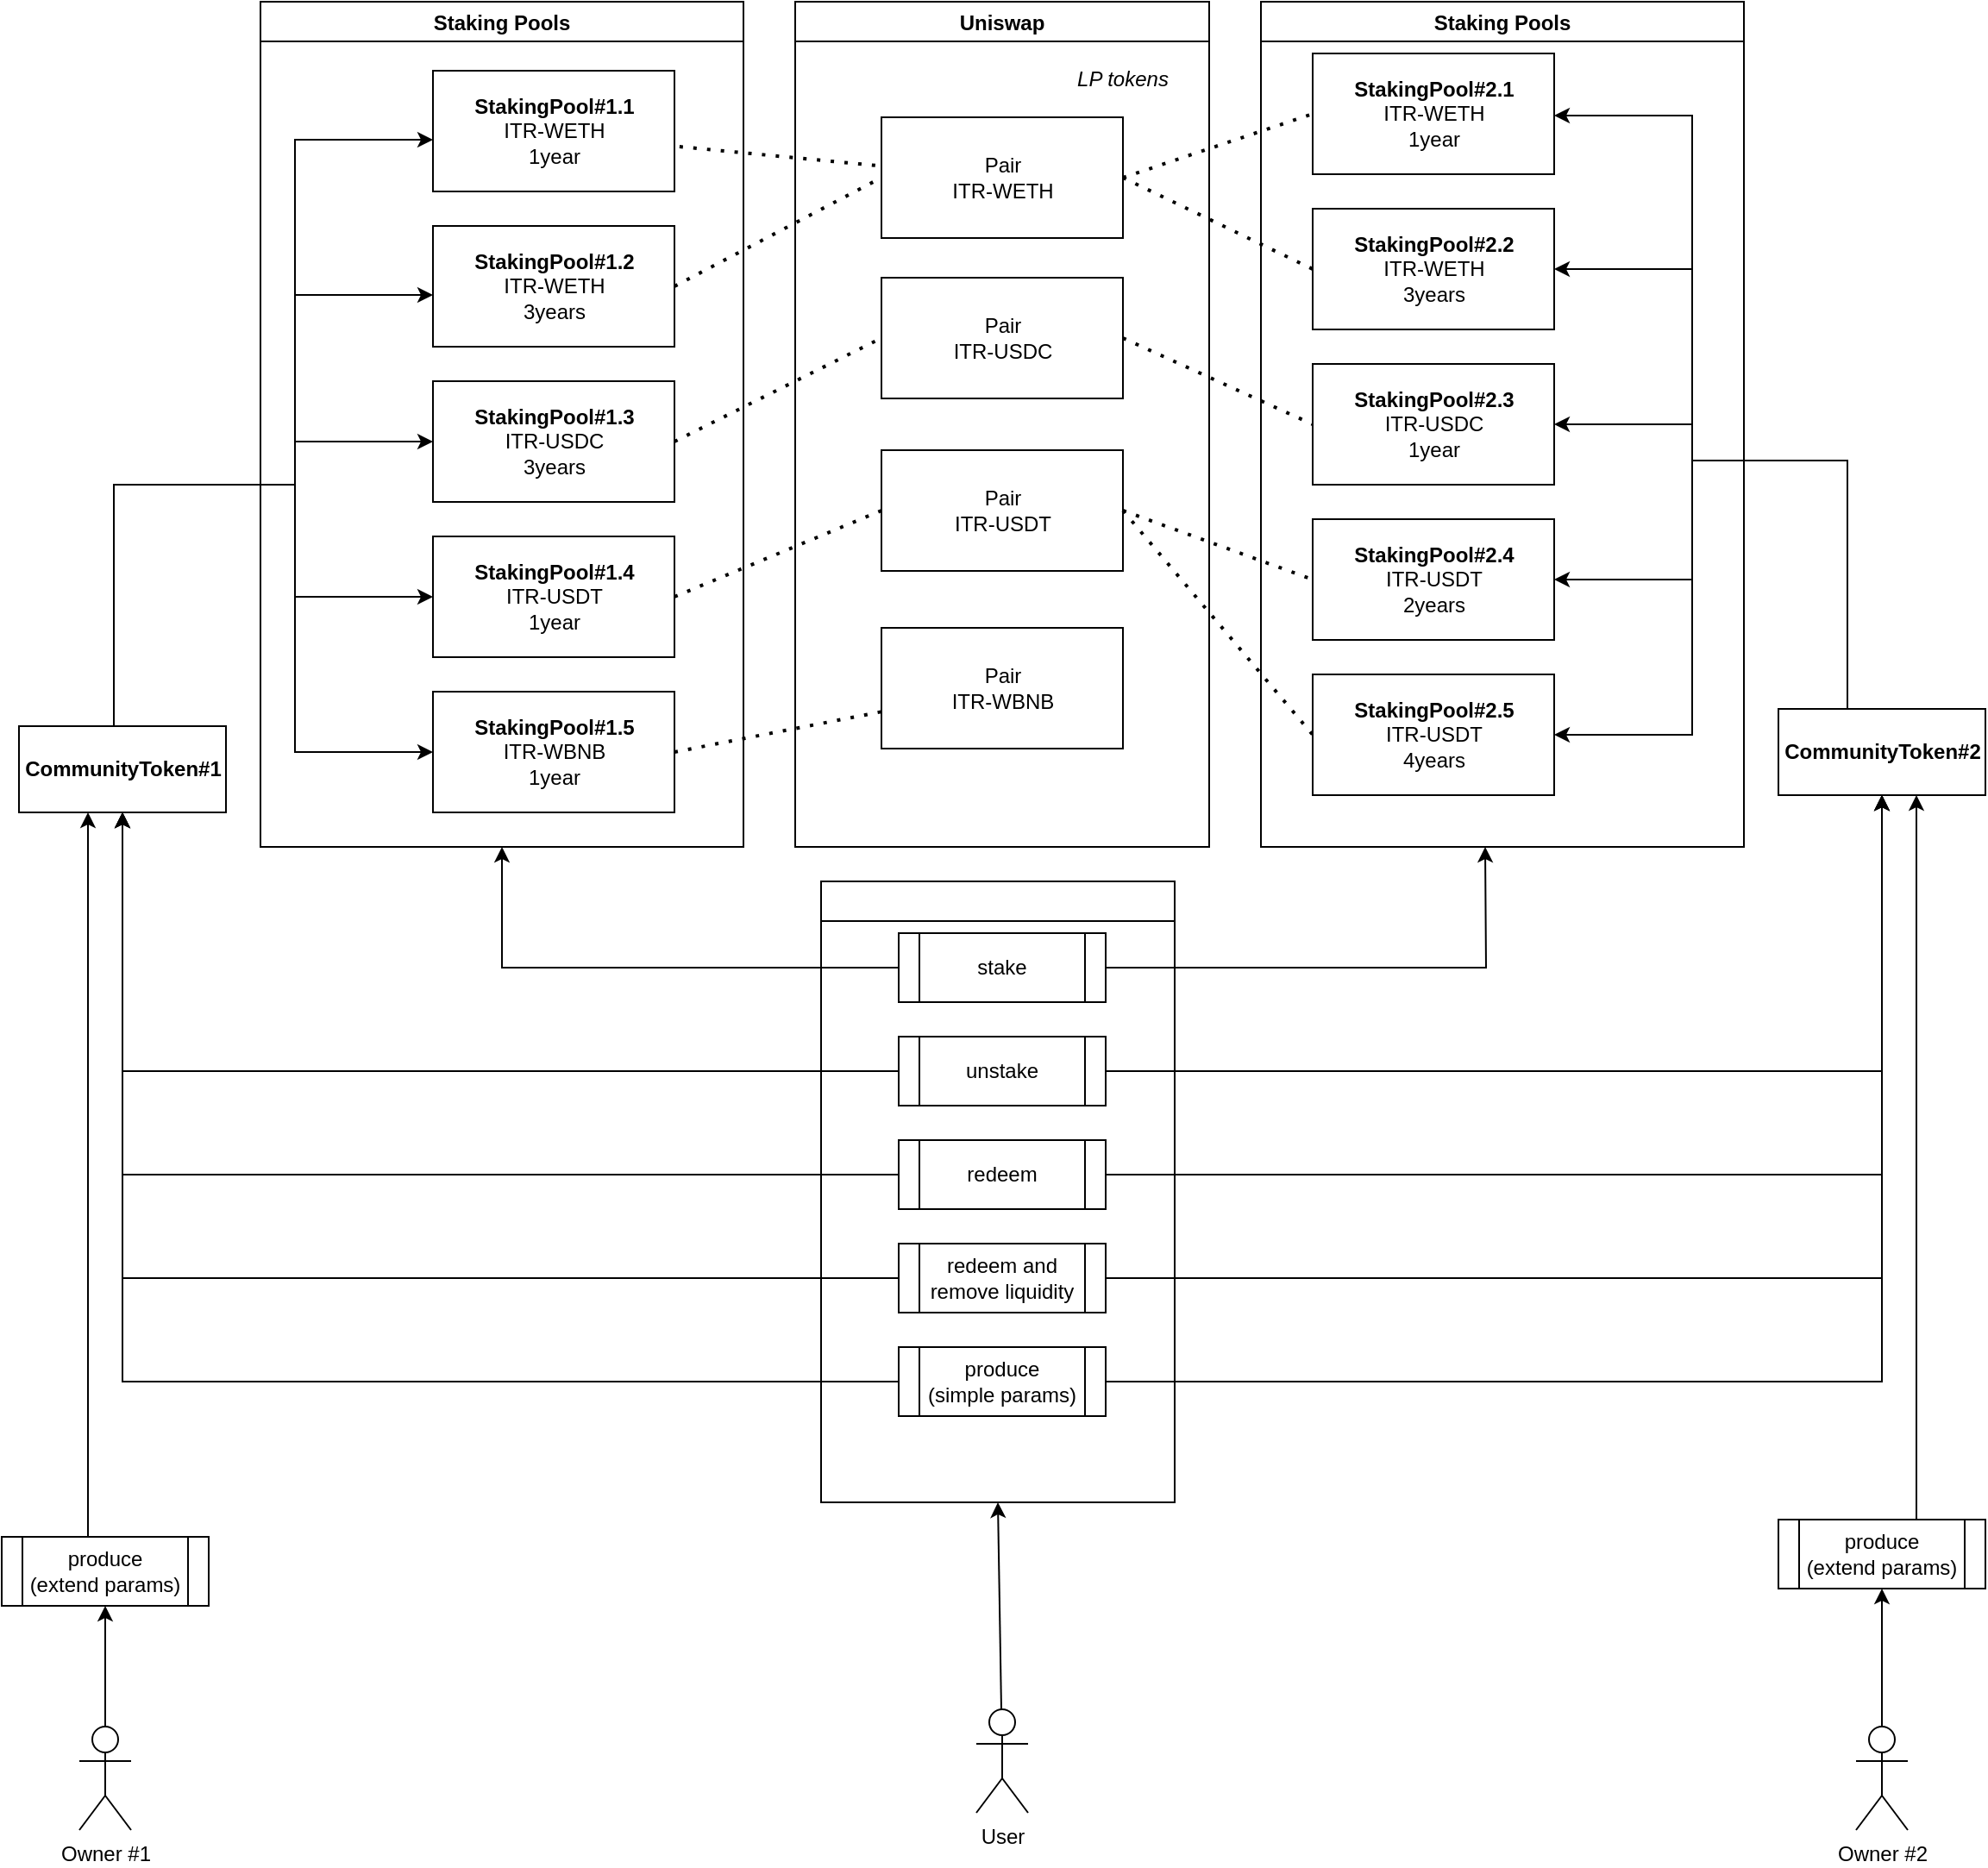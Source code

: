 <mxfile version="16.5.1" type="device"><diagram id="C5RBs43oDa-KdzZeNtuy" name="Page-1"><mxGraphModel dx="1102" dy="985" grid="1" gridSize="10" guides="1" tooltips="1" connect="1" arrows="1" fold="1" page="1" pageScale="1" pageWidth="1169" pageHeight="1654" math="0" shadow="0"><root><mxCell id="WIyWlLk6GJQsqaUBKTNV-0"/><mxCell id="WIyWlLk6GJQsqaUBKTNV-1" parent="WIyWlLk6GJQsqaUBKTNV-0"/><mxCell id="Opan7IK4Qjd1TwW2_c12-38" style="edgeStyle=orthogonalEdgeStyle;rounded=0;orthogonalLoop=1;jettySize=auto;html=1;entryX=0;entryY=0.5;entryDx=0;entryDy=0;" parent="WIyWlLk6GJQsqaUBKTNV-1" source="Opan7IK4Qjd1TwW2_c12-13" target="Opan7IK4Qjd1TwW2_c12-20" edge="1"><mxGeometry relative="1" as="geometry"><Array as="points"><mxPoint x="75" y="320"/><mxPoint x="180" y="320"/><mxPoint x="180" y="475"/></Array></mxGeometry></mxCell><mxCell id="Opan7IK4Qjd1TwW2_c12-39" style="edgeStyle=orthogonalEdgeStyle;rounded=0;orthogonalLoop=1;jettySize=auto;html=1;" parent="WIyWlLk6GJQsqaUBKTNV-1" source="Opan7IK4Qjd1TwW2_c12-13" target="Opan7IK4Qjd1TwW2_c12-23" edge="1"><mxGeometry relative="1" as="geometry"><Array as="points"><mxPoint x="75" y="320"/><mxPoint x="180" y="320"/><mxPoint x="180" y="385"/></Array></mxGeometry></mxCell><mxCell id="Opan7IK4Qjd1TwW2_c12-40" style="edgeStyle=orthogonalEdgeStyle;rounded=0;orthogonalLoop=1;jettySize=auto;html=1;" parent="WIyWlLk6GJQsqaUBKTNV-1" source="Opan7IK4Qjd1TwW2_c12-13" target="Opan7IK4Qjd1TwW2_c12-24" edge="1"><mxGeometry relative="1" as="geometry"><Array as="points"><mxPoint x="75" y="320"/><mxPoint x="180" y="320"/><mxPoint x="180" y="295"/></Array></mxGeometry></mxCell><mxCell id="Opan7IK4Qjd1TwW2_c12-41" style="edgeStyle=orthogonalEdgeStyle;rounded=0;orthogonalLoop=1;jettySize=auto;html=1;" parent="WIyWlLk6GJQsqaUBKTNV-1" source="Opan7IK4Qjd1TwW2_c12-13" target="Opan7IK4Qjd1TwW2_c12-25" edge="1"><mxGeometry relative="1" as="geometry"><Array as="points"><mxPoint x="75" y="320"/><mxPoint x="180" y="320"/><mxPoint x="180" y="210"/></Array></mxGeometry></mxCell><mxCell id="Opan7IK4Qjd1TwW2_c12-42" style="edgeStyle=orthogonalEdgeStyle;rounded=0;orthogonalLoop=1;jettySize=auto;html=1;" parent="WIyWlLk6GJQsqaUBKTNV-1" source="Opan7IK4Qjd1TwW2_c12-13" target="Opan7IK4Qjd1TwW2_c12-26" edge="1"><mxGeometry relative="1" as="geometry"><Array as="points"><mxPoint x="75" y="320"/><mxPoint x="180" y="320"/><mxPoint x="180" y="120"/></Array></mxGeometry></mxCell><mxCell id="Opan7IK4Qjd1TwW2_c12-13" value="&lt;b&gt;CommunityToken#1&lt;/b&gt;" style="html=1;" parent="WIyWlLk6GJQsqaUBKTNV-1" vertex="1"><mxGeometry x="20" y="460" width="120" height="50" as="geometry"/></mxCell><mxCell id="Opan7IK4Qjd1TwW2_c12-20" value="&lt;b&gt;StakingPool#1.5&lt;/b&gt;&lt;br&gt;ITR-WBNB&lt;br&gt;1year" style="html=1;" parent="WIyWlLk6GJQsqaUBKTNV-1" vertex="1"><mxGeometry x="260" y="440" width="140" height="70" as="geometry"/></mxCell><mxCell id="Opan7IK4Qjd1TwW2_c12-23" value="&lt;b&gt;StakingPool#1.4&lt;/b&gt;&lt;br&gt;ITR-USDT&lt;br&gt;1year" style="html=1;" parent="WIyWlLk6GJQsqaUBKTNV-1" vertex="1"><mxGeometry x="260" y="350" width="140" height="70" as="geometry"/></mxCell><mxCell id="Opan7IK4Qjd1TwW2_c12-24" value="&lt;b&gt;StakingPool#1.3&lt;/b&gt;&lt;br&gt;ITR-USDC&lt;br&gt;3years" style="html=1;" parent="WIyWlLk6GJQsqaUBKTNV-1" vertex="1"><mxGeometry x="260" y="260" width="140" height="70" as="geometry"/></mxCell><mxCell id="Opan7IK4Qjd1TwW2_c12-25" value="&lt;b&gt;StakingPool#1.2&lt;/b&gt;&lt;br&gt;ITR-WETH&lt;br&gt;3years" style="html=1;" parent="WIyWlLk6GJQsqaUBKTNV-1" vertex="1"><mxGeometry x="260" y="170" width="140" height="70" as="geometry"/></mxCell><mxCell id="Opan7IK4Qjd1TwW2_c12-26" value="&lt;b&gt;StakingPool#1.1&lt;/b&gt;&lt;br&gt;ITR-WETH&lt;br&gt;1year" style="html=1;" parent="WIyWlLk6GJQsqaUBKTNV-1" vertex="1"><mxGeometry x="260" y="80" width="140" height="70" as="geometry"/></mxCell><mxCell id="Opan7IK4Qjd1TwW2_c12-33" style="edgeStyle=orthogonalEdgeStyle;rounded=0;orthogonalLoop=1;jettySize=auto;html=1;" parent="WIyWlLk6GJQsqaUBKTNV-1" source="Opan7IK4Qjd1TwW2_c12-27" target="Opan7IK4Qjd1TwW2_c12-28" edge="1"><mxGeometry relative="1" as="geometry"><Array as="points"><mxPoint x="1080" y="306"/><mxPoint x="990" y="306"/><mxPoint x="990" y="465"/></Array></mxGeometry></mxCell><mxCell id="Opan7IK4Qjd1TwW2_c12-34" style="edgeStyle=orthogonalEdgeStyle;rounded=0;orthogonalLoop=1;jettySize=auto;html=1;" parent="WIyWlLk6GJQsqaUBKTNV-1" source="Opan7IK4Qjd1TwW2_c12-27" target="Opan7IK4Qjd1TwW2_c12-29" edge="1"><mxGeometry relative="1" as="geometry"><Array as="points"><mxPoint x="1080" y="306"/><mxPoint x="990" y="306"/><mxPoint x="990" y="375"/></Array></mxGeometry></mxCell><mxCell id="Opan7IK4Qjd1TwW2_c12-35" style="edgeStyle=orthogonalEdgeStyle;rounded=0;orthogonalLoop=1;jettySize=auto;html=1;" parent="WIyWlLk6GJQsqaUBKTNV-1" source="Opan7IK4Qjd1TwW2_c12-27" target="Opan7IK4Qjd1TwW2_c12-30" edge="1"><mxGeometry relative="1" as="geometry"><Array as="points"><mxPoint x="1080" y="306"/><mxPoint x="990" y="306"/><mxPoint x="990" y="285"/></Array></mxGeometry></mxCell><mxCell id="Opan7IK4Qjd1TwW2_c12-36" style="edgeStyle=orthogonalEdgeStyle;rounded=0;orthogonalLoop=1;jettySize=auto;html=1;" parent="WIyWlLk6GJQsqaUBKTNV-1" source="Opan7IK4Qjd1TwW2_c12-27" target="Opan7IK4Qjd1TwW2_c12-31" edge="1"><mxGeometry relative="1" as="geometry"><Array as="points"><mxPoint x="1080" y="306"/><mxPoint x="990" y="306"/><mxPoint x="990" y="195"/></Array></mxGeometry></mxCell><mxCell id="Opan7IK4Qjd1TwW2_c12-37" style="edgeStyle=orthogonalEdgeStyle;rounded=0;orthogonalLoop=1;jettySize=auto;html=1;" parent="WIyWlLk6GJQsqaUBKTNV-1" source="Opan7IK4Qjd1TwW2_c12-27" target="Opan7IK4Qjd1TwW2_c12-32" edge="1"><mxGeometry relative="1" as="geometry"><Array as="points"><mxPoint x="1080" y="306"/><mxPoint x="990" y="306"/><mxPoint x="990" y="106"/></Array></mxGeometry></mxCell><mxCell id="Opan7IK4Qjd1TwW2_c12-27" value="&lt;b&gt;CommunityToken#2&lt;/b&gt;" style="html=1;" parent="WIyWlLk6GJQsqaUBKTNV-1" vertex="1"><mxGeometry x="1040" y="450" width="120" height="50" as="geometry"/></mxCell><mxCell id="Opan7IK4Qjd1TwW2_c12-28" value="&lt;b&gt;StakingPool#2.5&lt;/b&gt;&lt;br&gt;ITR-USDT&lt;br&gt;4years" style="html=1;" parent="WIyWlLk6GJQsqaUBKTNV-1" vertex="1"><mxGeometry x="770" y="430" width="140" height="70" as="geometry"/></mxCell><mxCell id="Opan7IK4Qjd1TwW2_c12-29" value="&lt;b&gt;StakingPool#2.4&lt;/b&gt;&lt;br&gt;ITR-USDT&lt;br&gt;2years" style="html=1;" parent="WIyWlLk6GJQsqaUBKTNV-1" vertex="1"><mxGeometry x="770" y="340" width="140" height="70" as="geometry"/></mxCell><mxCell id="Opan7IK4Qjd1TwW2_c12-30" value="&lt;b&gt;StakingPool#2.3&lt;/b&gt;&lt;br&gt;ITR-USDC&lt;br&gt;1year" style="html=1;" parent="WIyWlLk6GJQsqaUBKTNV-1" vertex="1"><mxGeometry x="770" y="250" width="140" height="70" as="geometry"/></mxCell><mxCell id="Opan7IK4Qjd1TwW2_c12-31" value="&lt;b&gt;StakingPool#2.2&lt;/b&gt;&lt;br&gt;ITR-WETH&lt;br&gt;3years" style="html=1;" parent="WIyWlLk6GJQsqaUBKTNV-1" vertex="1"><mxGeometry x="770" y="160" width="140" height="70" as="geometry"/></mxCell><mxCell id="Opan7IK4Qjd1TwW2_c12-32" value="&lt;b&gt;StakingPool#2.1&lt;/b&gt;&lt;br&gt;ITR-WETH&lt;br&gt;1year" style="html=1;" parent="WIyWlLk6GJQsqaUBKTNV-1" vertex="1"><mxGeometry x="770" y="70" width="140" height="70" as="geometry"/></mxCell><mxCell id="Opan7IK4Qjd1TwW2_c12-43" value="Pair&lt;br&gt;ITR-WETH" style="html=1;" parent="WIyWlLk6GJQsqaUBKTNV-1" vertex="1"><mxGeometry x="520" y="107" width="140" height="70" as="geometry"/></mxCell><mxCell id="Opan7IK4Qjd1TwW2_c12-44" value="Pair&lt;br&gt;ITR-USDT" style="html=1;" parent="WIyWlLk6GJQsqaUBKTNV-1" vertex="1"><mxGeometry x="520" y="300" width="140" height="70" as="geometry"/></mxCell><mxCell id="Opan7IK4Qjd1TwW2_c12-45" value="Pair&lt;br&gt;ITR-WBNB" style="html=1;" parent="WIyWlLk6GJQsqaUBKTNV-1" vertex="1"><mxGeometry x="520" y="403" width="140" height="70" as="geometry"/></mxCell><mxCell id="Opan7IK4Qjd1TwW2_c12-46" value="Pair&lt;br&gt;ITR-USDC" style="html=1;" parent="WIyWlLk6GJQsqaUBKTNV-1" vertex="1"><mxGeometry x="520" y="200" width="140" height="70" as="geometry"/></mxCell><mxCell id="Opan7IK4Qjd1TwW2_c12-48" value="" style="endArrow=none;dashed=1;html=1;dashPattern=1 3;strokeWidth=2;rounded=0;exitX=1.021;exitY=0.629;exitDx=0;exitDy=0;exitPerimeter=0;" parent="WIyWlLk6GJQsqaUBKTNV-1" source="Opan7IK4Qjd1TwW2_c12-26" target="Opan7IK4Qjd1TwW2_c12-43" edge="1"><mxGeometry width="50" height="50" relative="1" as="geometry"><mxPoint x="400" y="40" as="sourcePoint"/><mxPoint x="450" y="-10" as="targetPoint"/></mxGeometry></mxCell><mxCell id="Opan7IK4Qjd1TwW2_c12-49" value="" style="endArrow=none;dashed=1;html=1;dashPattern=1 3;strokeWidth=2;rounded=0;exitX=1;exitY=0.5;exitDx=0;exitDy=0;entryX=0;entryY=0.5;entryDx=0;entryDy=0;" parent="WIyWlLk6GJQsqaUBKTNV-1" source="Opan7IK4Qjd1TwW2_c12-25" target="Opan7IK4Qjd1TwW2_c12-43" edge="1"><mxGeometry width="50" height="50" relative="1" as="geometry"><mxPoint x="380" y="190" as="sourcePoint"/><mxPoint x="550" y="190" as="targetPoint"/></mxGeometry></mxCell><mxCell id="Opan7IK4Qjd1TwW2_c12-50" value="" style="endArrow=none;dashed=1;html=1;dashPattern=1 3;strokeWidth=2;rounded=0;exitX=1;exitY=0.5;exitDx=0;exitDy=0;entryX=0;entryY=0.5;entryDx=0;entryDy=0;" parent="WIyWlLk6GJQsqaUBKTNV-1" source="Opan7IK4Qjd1TwW2_c12-24" target="Opan7IK4Qjd1TwW2_c12-46" edge="1"><mxGeometry width="50" height="50" relative="1" as="geometry"><mxPoint x="370" y="135" as="sourcePoint"/><mxPoint x="540" y="135" as="targetPoint"/></mxGeometry></mxCell><mxCell id="Opan7IK4Qjd1TwW2_c12-51" value="" style="endArrow=none;dashed=1;html=1;dashPattern=1 3;strokeWidth=2;rounded=0;exitX=1;exitY=0.5;exitDx=0;exitDy=0;entryX=0;entryY=0.5;entryDx=0;entryDy=0;" parent="WIyWlLk6GJQsqaUBKTNV-1" source="Opan7IK4Qjd1TwW2_c12-23" target="Opan7IK4Qjd1TwW2_c12-44" edge="1"><mxGeometry width="50" height="50" relative="1" as="geometry"><mxPoint x="380" y="145" as="sourcePoint"/><mxPoint x="550" y="145" as="targetPoint"/></mxGeometry></mxCell><mxCell id="Opan7IK4Qjd1TwW2_c12-52" value="" style="endArrow=none;dashed=1;html=1;dashPattern=1 3;strokeWidth=2;rounded=0;exitX=1;exitY=0.5;exitDx=0;exitDy=0;" parent="WIyWlLk6GJQsqaUBKTNV-1" source="Opan7IK4Qjd1TwW2_c12-20" target="Opan7IK4Qjd1TwW2_c12-45" edge="1"><mxGeometry width="50" height="50" relative="1" as="geometry"><mxPoint x="390" y="155" as="sourcePoint"/><mxPoint x="560" y="155" as="targetPoint"/></mxGeometry></mxCell><mxCell id="Opan7IK4Qjd1TwW2_c12-53" value="" style="endArrow=none;dashed=1;html=1;dashPattern=1 3;strokeWidth=2;rounded=0;entryX=0;entryY=0.5;entryDx=0;entryDy=0;exitX=1;exitY=0.5;exitDx=0;exitDy=0;" parent="WIyWlLk6GJQsqaUBKTNV-1" source="Opan7IK4Qjd1TwW2_c12-44" target="Opan7IK4Qjd1TwW2_c12-28" edge="1"><mxGeometry width="50" height="50" relative="1" as="geometry"><mxPoint x="400" y="165" as="sourcePoint"/><mxPoint x="570" y="165" as="targetPoint"/></mxGeometry></mxCell><mxCell id="Opan7IK4Qjd1TwW2_c12-54" value="" style="endArrow=none;dashed=1;html=1;dashPattern=1 3;strokeWidth=2;rounded=0;entryX=0;entryY=0.5;entryDx=0;entryDy=0;exitX=1;exitY=0.5;exitDx=0;exitDy=0;" parent="WIyWlLk6GJQsqaUBKTNV-1" source="Opan7IK4Qjd1TwW2_c12-44" target="Opan7IK4Qjd1TwW2_c12-29" edge="1"><mxGeometry width="50" height="50" relative="1" as="geometry"><mxPoint x="410" y="175" as="sourcePoint"/><mxPoint x="580" y="175" as="targetPoint"/></mxGeometry></mxCell><mxCell id="Opan7IK4Qjd1TwW2_c12-55" value="" style="endArrow=none;dashed=1;html=1;dashPattern=1 3;strokeWidth=2;rounded=0;entryX=0;entryY=0.5;entryDx=0;entryDy=0;exitX=1;exitY=0.5;exitDx=0;exitDy=0;" parent="WIyWlLk6GJQsqaUBKTNV-1" source="Opan7IK4Qjd1TwW2_c12-46" target="Opan7IK4Qjd1TwW2_c12-30" edge="1"><mxGeometry width="50" height="50" relative="1" as="geometry"><mxPoint x="420" y="185" as="sourcePoint"/><mxPoint x="590" y="185" as="targetPoint"/></mxGeometry></mxCell><mxCell id="Opan7IK4Qjd1TwW2_c12-56" value="" style="endArrow=none;dashed=1;html=1;dashPattern=1 3;strokeWidth=2;rounded=0;entryX=0;entryY=0.5;entryDx=0;entryDy=0;exitX=1;exitY=0.5;exitDx=0;exitDy=0;" parent="WIyWlLk6GJQsqaUBKTNV-1" source="Opan7IK4Qjd1TwW2_c12-43" target="Opan7IK4Qjd1TwW2_c12-31" edge="1"><mxGeometry width="50" height="50" relative="1" as="geometry"><mxPoint x="430" y="195" as="sourcePoint"/><mxPoint x="600" y="195" as="targetPoint"/></mxGeometry></mxCell><mxCell id="Opan7IK4Qjd1TwW2_c12-57" value="" style="endArrow=none;dashed=1;html=1;dashPattern=1 3;strokeWidth=2;rounded=0;entryX=0;entryY=0.5;entryDx=0;entryDy=0;exitX=1;exitY=0.5;exitDx=0;exitDy=0;" parent="WIyWlLk6GJQsqaUBKTNV-1" source="Opan7IK4Qjd1TwW2_c12-43" target="Opan7IK4Qjd1TwW2_c12-32" edge="1"><mxGeometry width="50" height="50" relative="1" as="geometry"><mxPoint x="440" y="205" as="sourcePoint"/><mxPoint x="610" y="205" as="targetPoint"/></mxGeometry></mxCell><mxCell id="Opan7IK4Qjd1TwW2_c12-131" style="edgeStyle=orthogonalEdgeStyle;rounded=0;orthogonalLoop=1;jettySize=auto;html=1;entryX=0.5;entryY=1;entryDx=0;entryDy=0;" parent="WIyWlLk6GJQsqaUBKTNV-1" source="Opan7IK4Qjd1TwW2_c12-60" target="Opan7IK4Qjd1TwW2_c12-129" edge="1"><mxGeometry relative="1" as="geometry"/></mxCell><mxCell id="Opan7IK4Qjd1TwW2_c12-60" value="Owner #1" style="shape=umlActor;verticalLabelPosition=bottom;verticalAlign=top;html=1;outlineConnect=0;" parent="WIyWlLk6GJQsqaUBKTNV-1" vertex="1"><mxGeometry x="55" y="1040" width="30" height="60" as="geometry"/></mxCell><mxCell id="Opan7IK4Qjd1TwW2_c12-134" style="edgeStyle=orthogonalEdgeStyle;rounded=0;orthogonalLoop=1;jettySize=auto;html=1;" parent="WIyWlLk6GJQsqaUBKTNV-1" source="Opan7IK4Qjd1TwW2_c12-66" target="Opan7IK4Qjd1TwW2_c12-128" edge="1"><mxGeometry relative="1" as="geometry"/></mxCell><mxCell id="Opan7IK4Qjd1TwW2_c12-66" value="Owner #2" style="shape=umlActor;verticalLabelPosition=bottom;verticalAlign=top;html=1;outlineConnect=0;" parent="WIyWlLk6GJQsqaUBKTNV-1" vertex="1"><mxGeometry x="1085" y="1040" width="30" height="60" as="geometry"/></mxCell><mxCell id="Opan7IK4Qjd1TwW2_c12-70" value="User" style="shape=umlActor;verticalLabelPosition=bottom;verticalAlign=top;html=1;outlineConnect=0;" parent="WIyWlLk6GJQsqaUBKTNV-1" vertex="1"><mxGeometry x="575" y="1030" width="30" height="60" as="geometry"/></mxCell><mxCell id="Opan7IK4Qjd1TwW2_c12-72" value="Uniswap" style="swimlane;" parent="WIyWlLk6GJQsqaUBKTNV-1" vertex="1"><mxGeometry x="470" y="40" width="240" height="490" as="geometry"/></mxCell><mxCell id="Opan7IK4Qjd1TwW2_c12-112" value="LP tokens" style="text;html=1;strokeColor=none;fillColor=none;align=center;verticalAlign=middle;whiteSpace=wrap;rounded=0;fontStyle=2" parent="Opan7IK4Qjd1TwW2_c12-72" vertex="1"><mxGeometry x="150" y="30" width="80" height="30" as="geometry"/></mxCell><mxCell id="Opan7IK4Qjd1TwW2_c12-74" value="Staking Pools" style="swimlane;" parent="WIyWlLk6GJQsqaUBKTNV-1" vertex="1"><mxGeometry x="160" y="40" width="280" height="490" as="geometry"/></mxCell><mxCell id="Opan7IK4Qjd1TwW2_c12-75" value="Staking Pools" style="swimlane;" parent="WIyWlLk6GJQsqaUBKTNV-1" vertex="1"><mxGeometry x="740" y="40" width="280" height="490" as="geometry"/></mxCell><mxCell id="Opan7IK4Qjd1TwW2_c12-105" value="" style="endArrow=classic;html=1;rounded=0;entryX=0.5;entryY=1;entryDx=0;entryDy=0;" parent="WIyWlLk6GJQsqaUBKTNV-1" source="Opan7IK4Qjd1TwW2_c12-70" target="Opan7IK4Qjd1TwW2_c12-135" edge="1"><mxGeometry width="50" height="50" relative="1" as="geometry"><mxPoint x="959.137" y="1468.032" as="sourcePoint"/><mxPoint x="597.37" y="1084.675" as="targetPoint"/></mxGeometry></mxCell><mxCell id="Opan7IK4Qjd1TwW2_c12-118" style="edgeStyle=orthogonalEdgeStyle;rounded=0;orthogonalLoop=1;jettySize=auto;html=1;" parent="WIyWlLk6GJQsqaUBKTNV-1" source="Opan7IK4Qjd1TwW2_c12-113" edge="1"><mxGeometry relative="1" as="geometry"><mxPoint x="870" y="530" as="targetPoint"/></mxGeometry></mxCell><mxCell id="Opan7IK4Qjd1TwW2_c12-119" style="edgeStyle=orthogonalEdgeStyle;rounded=0;orthogonalLoop=1;jettySize=auto;html=1;entryX=0.5;entryY=1;entryDx=0;entryDy=0;" parent="WIyWlLk6GJQsqaUBKTNV-1" source="Opan7IK4Qjd1TwW2_c12-113" target="Opan7IK4Qjd1TwW2_c12-74" edge="1"><mxGeometry relative="1" as="geometry"><mxPoint x="230" y="590" as="targetPoint"/></mxGeometry></mxCell><mxCell id="Opan7IK4Qjd1TwW2_c12-113" value="stake" style="shape=process;whiteSpace=wrap;html=1;backgroundOutline=1;" parent="WIyWlLk6GJQsqaUBKTNV-1" vertex="1"><mxGeometry x="530" y="580" width="120" height="40" as="geometry"/></mxCell><mxCell id="Opan7IK4Qjd1TwW2_c12-120" style="edgeStyle=orthogonalEdgeStyle;rounded=0;orthogonalLoop=1;jettySize=auto;html=1;entryX=0.5;entryY=1;entryDx=0;entryDy=0;" parent="WIyWlLk6GJQsqaUBKTNV-1" source="Opan7IK4Qjd1TwW2_c12-114" target="Opan7IK4Qjd1TwW2_c12-27" edge="1"><mxGeometry relative="1" as="geometry"/></mxCell><mxCell id="Opan7IK4Qjd1TwW2_c12-124" style="edgeStyle=orthogonalEdgeStyle;rounded=0;orthogonalLoop=1;jettySize=auto;html=1;entryX=0.5;entryY=1;entryDx=0;entryDy=0;" parent="WIyWlLk6GJQsqaUBKTNV-1" source="Opan7IK4Qjd1TwW2_c12-114" target="Opan7IK4Qjd1TwW2_c12-13" edge="1"><mxGeometry relative="1" as="geometry"/></mxCell><mxCell id="Opan7IK4Qjd1TwW2_c12-114" value="unstake" style="shape=process;whiteSpace=wrap;html=1;backgroundOutline=1;" parent="WIyWlLk6GJQsqaUBKTNV-1" vertex="1"><mxGeometry x="530" y="640" width="120" height="40" as="geometry"/></mxCell><mxCell id="Opan7IK4Qjd1TwW2_c12-121" style="edgeStyle=orthogonalEdgeStyle;rounded=0;orthogonalLoop=1;jettySize=auto;html=1;entryX=0.5;entryY=1;entryDx=0;entryDy=0;" parent="WIyWlLk6GJQsqaUBKTNV-1" source="Opan7IK4Qjd1TwW2_c12-115" target="Opan7IK4Qjd1TwW2_c12-27" edge="1"><mxGeometry relative="1" as="geometry"/></mxCell><mxCell id="Opan7IK4Qjd1TwW2_c12-125" style="edgeStyle=orthogonalEdgeStyle;rounded=0;orthogonalLoop=1;jettySize=auto;html=1;entryX=0.5;entryY=1;entryDx=0;entryDy=0;" parent="WIyWlLk6GJQsqaUBKTNV-1" source="Opan7IK4Qjd1TwW2_c12-115" target="Opan7IK4Qjd1TwW2_c12-13" edge="1"><mxGeometry relative="1" as="geometry"/></mxCell><mxCell id="Opan7IK4Qjd1TwW2_c12-115" value="redeem" style="shape=process;whiteSpace=wrap;html=1;backgroundOutline=1;" parent="WIyWlLk6GJQsqaUBKTNV-1" vertex="1"><mxGeometry x="530" y="700" width="120" height="40" as="geometry"/></mxCell><mxCell id="Opan7IK4Qjd1TwW2_c12-122" style="edgeStyle=orthogonalEdgeStyle;rounded=0;orthogonalLoop=1;jettySize=auto;html=1;entryX=0.5;entryY=1;entryDx=0;entryDy=0;" parent="WIyWlLk6GJQsqaUBKTNV-1" source="Opan7IK4Qjd1TwW2_c12-116" target="Opan7IK4Qjd1TwW2_c12-27" edge="1"><mxGeometry relative="1" as="geometry"/></mxCell><mxCell id="Opan7IK4Qjd1TwW2_c12-126" style="edgeStyle=orthogonalEdgeStyle;rounded=0;orthogonalLoop=1;jettySize=auto;html=1;entryX=0.5;entryY=1;entryDx=0;entryDy=0;" parent="WIyWlLk6GJQsqaUBKTNV-1" source="Opan7IK4Qjd1TwW2_c12-116" target="Opan7IK4Qjd1TwW2_c12-13" edge="1"><mxGeometry relative="1" as="geometry"/></mxCell><mxCell id="Opan7IK4Qjd1TwW2_c12-116" value="redeem and remove liquidity" style="shape=process;whiteSpace=wrap;html=1;backgroundOutline=1;" parent="WIyWlLk6GJQsqaUBKTNV-1" vertex="1"><mxGeometry x="530" y="760" width="120" height="40" as="geometry"/></mxCell><mxCell id="Opan7IK4Qjd1TwW2_c12-123" style="edgeStyle=orthogonalEdgeStyle;rounded=0;orthogonalLoop=1;jettySize=auto;html=1;" parent="WIyWlLk6GJQsqaUBKTNV-1" source="Opan7IK4Qjd1TwW2_c12-117" target="Opan7IK4Qjd1TwW2_c12-27" edge="1"><mxGeometry relative="1" as="geometry"/></mxCell><mxCell id="Opan7IK4Qjd1TwW2_c12-127" style="edgeStyle=orthogonalEdgeStyle;rounded=0;orthogonalLoop=1;jettySize=auto;html=1;" parent="WIyWlLk6GJQsqaUBKTNV-1" source="Opan7IK4Qjd1TwW2_c12-117" target="Opan7IK4Qjd1TwW2_c12-13" edge="1"><mxGeometry relative="1" as="geometry"/></mxCell><mxCell id="Opan7IK4Qjd1TwW2_c12-117" value="produce &lt;br&gt;(simple params)" style="shape=process;whiteSpace=wrap;html=1;backgroundOutline=1;" parent="WIyWlLk6GJQsqaUBKTNV-1" vertex="1"><mxGeometry x="530" y="820" width="120" height="40" as="geometry"/></mxCell><mxCell id="Opan7IK4Qjd1TwW2_c12-132" style="edgeStyle=orthogonalEdgeStyle;rounded=0;orthogonalLoop=1;jettySize=auto;html=1;" parent="WIyWlLk6GJQsqaUBKTNV-1" source="Opan7IK4Qjd1TwW2_c12-128" target="Opan7IK4Qjd1TwW2_c12-27" edge="1"><mxGeometry relative="1" as="geometry"><Array as="points"><mxPoint x="1120" y="570"/><mxPoint x="1120" y="570"/></Array></mxGeometry></mxCell><mxCell id="Opan7IK4Qjd1TwW2_c12-128" value="produce &lt;br&gt;(extend params)" style="shape=process;whiteSpace=wrap;html=1;backgroundOutline=1;" parent="WIyWlLk6GJQsqaUBKTNV-1" vertex="1"><mxGeometry x="1040" y="920" width="120" height="40" as="geometry"/></mxCell><mxCell id="Opan7IK4Qjd1TwW2_c12-130" style="edgeStyle=orthogonalEdgeStyle;rounded=0;orthogonalLoop=1;jettySize=auto;html=1;" parent="WIyWlLk6GJQsqaUBKTNV-1" source="Opan7IK4Qjd1TwW2_c12-129" target="Opan7IK4Qjd1TwW2_c12-13" edge="1"><mxGeometry relative="1" as="geometry"><Array as="points"><mxPoint x="60" y="780"/><mxPoint x="60" y="780"/></Array></mxGeometry></mxCell><mxCell id="Opan7IK4Qjd1TwW2_c12-129" value="produce &lt;br&gt;(extend params)" style="shape=process;whiteSpace=wrap;html=1;backgroundOutline=1;" parent="WIyWlLk6GJQsqaUBKTNV-1" vertex="1"><mxGeometry x="10" y="930" width="120" height="40" as="geometry"/></mxCell><mxCell id="Opan7IK4Qjd1TwW2_c12-135" value="" style="swimlane;" parent="WIyWlLk6GJQsqaUBKTNV-1" vertex="1"><mxGeometry x="485" y="550" width="205" height="360" as="geometry"/></mxCell></root></mxGraphModel></diagram></mxfile>